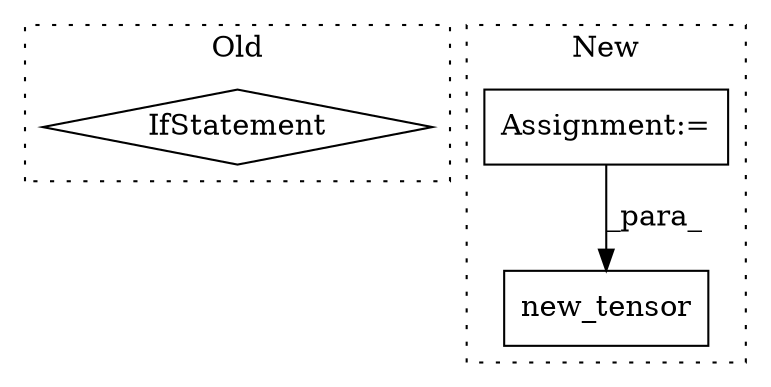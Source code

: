 digraph G {
subgraph cluster0 {
1 [label="IfStatement" a="25" s="713,730" l="4,2" shape="diamond"];
label = "Old";
style="dotted";
}
subgraph cluster1 {
2 [label="new_tensor" a="32" s="930,956" l="11,1" shape="box"];
3 [label="Assignment:=" a="7" s="586" l="1" shape="box"];
label = "New";
style="dotted";
}
3 -> 2 [label="_para_"];
}